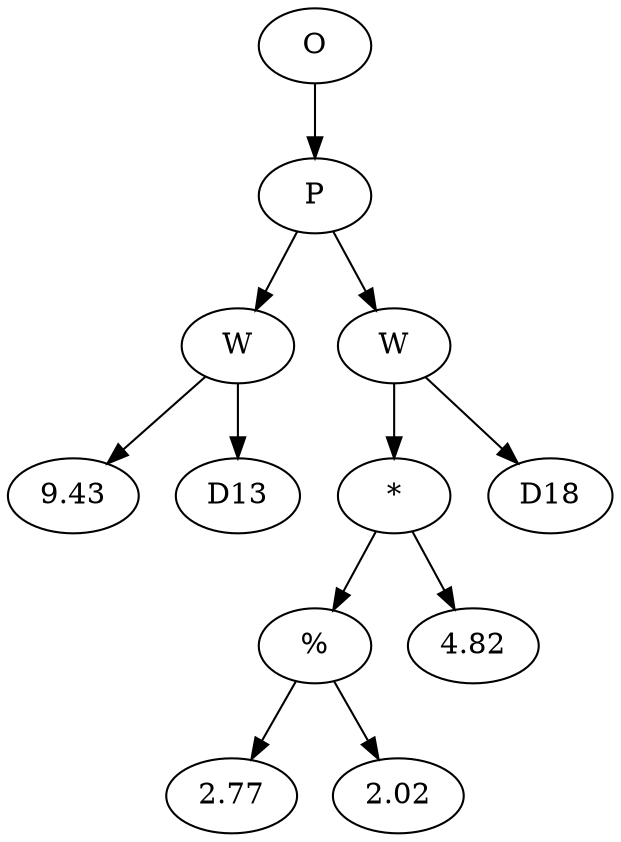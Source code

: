 // Tree
digraph {
	35432635 [label=O]
	35432636 [label=P]
	35432635 -> 35432636
	35432637 [label=W]
	35432636 -> 35432637
	35432638 [label=9.43]
	35432637 -> 35432638
	35432639 [label=D13]
	35432637 -> 35432639
	35432640 [label=W]
	35432636 -> 35432640
	35432641 [label="*"]
	35432640 -> 35432641
	35432642 [label="%"]
	35432641 -> 35432642
	35432643 [label=2.77]
	35432642 -> 35432643
	35432644 [label=2.02]
	35432642 -> 35432644
	35432645 [label=4.82]
	35432641 -> 35432645
	35432646 [label=D18]
	35432640 -> 35432646
}
